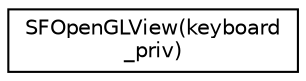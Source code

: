 digraph "Graphical Class Hierarchy"
{
 // LATEX_PDF_SIZE
  edge [fontname="Helvetica",fontsize="10",labelfontname="Helvetica",labelfontsize="10"];
  node [fontname="Helvetica",fontsize="10",shape=record];
  rankdir="LR";
  Node0 [label="SFOpenGLView(keyboard\l_priv)",height=0.2,width=0.4,color="black", fillcolor="white", style="filled",URL="$da/d43/categorySFOpenGLView_07keyboard__priv_08.html",tooltip=" "];
}
